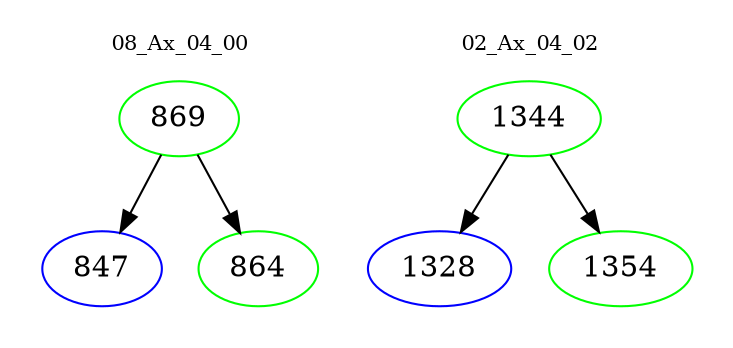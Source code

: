 digraph{
subgraph cluster_0 {
color = white
label = "08_Ax_04_00";
fontsize=10;
T0_869 [label="869", color="green"]
T0_869 -> T0_847 [color="black"]
T0_847 [label="847", color="blue"]
T0_869 -> T0_864 [color="black"]
T0_864 [label="864", color="green"]
}
subgraph cluster_1 {
color = white
label = "02_Ax_04_02";
fontsize=10;
T1_1344 [label="1344", color="green"]
T1_1344 -> T1_1328 [color="black"]
T1_1328 [label="1328", color="blue"]
T1_1344 -> T1_1354 [color="black"]
T1_1354 [label="1354", color="green"]
}
}

